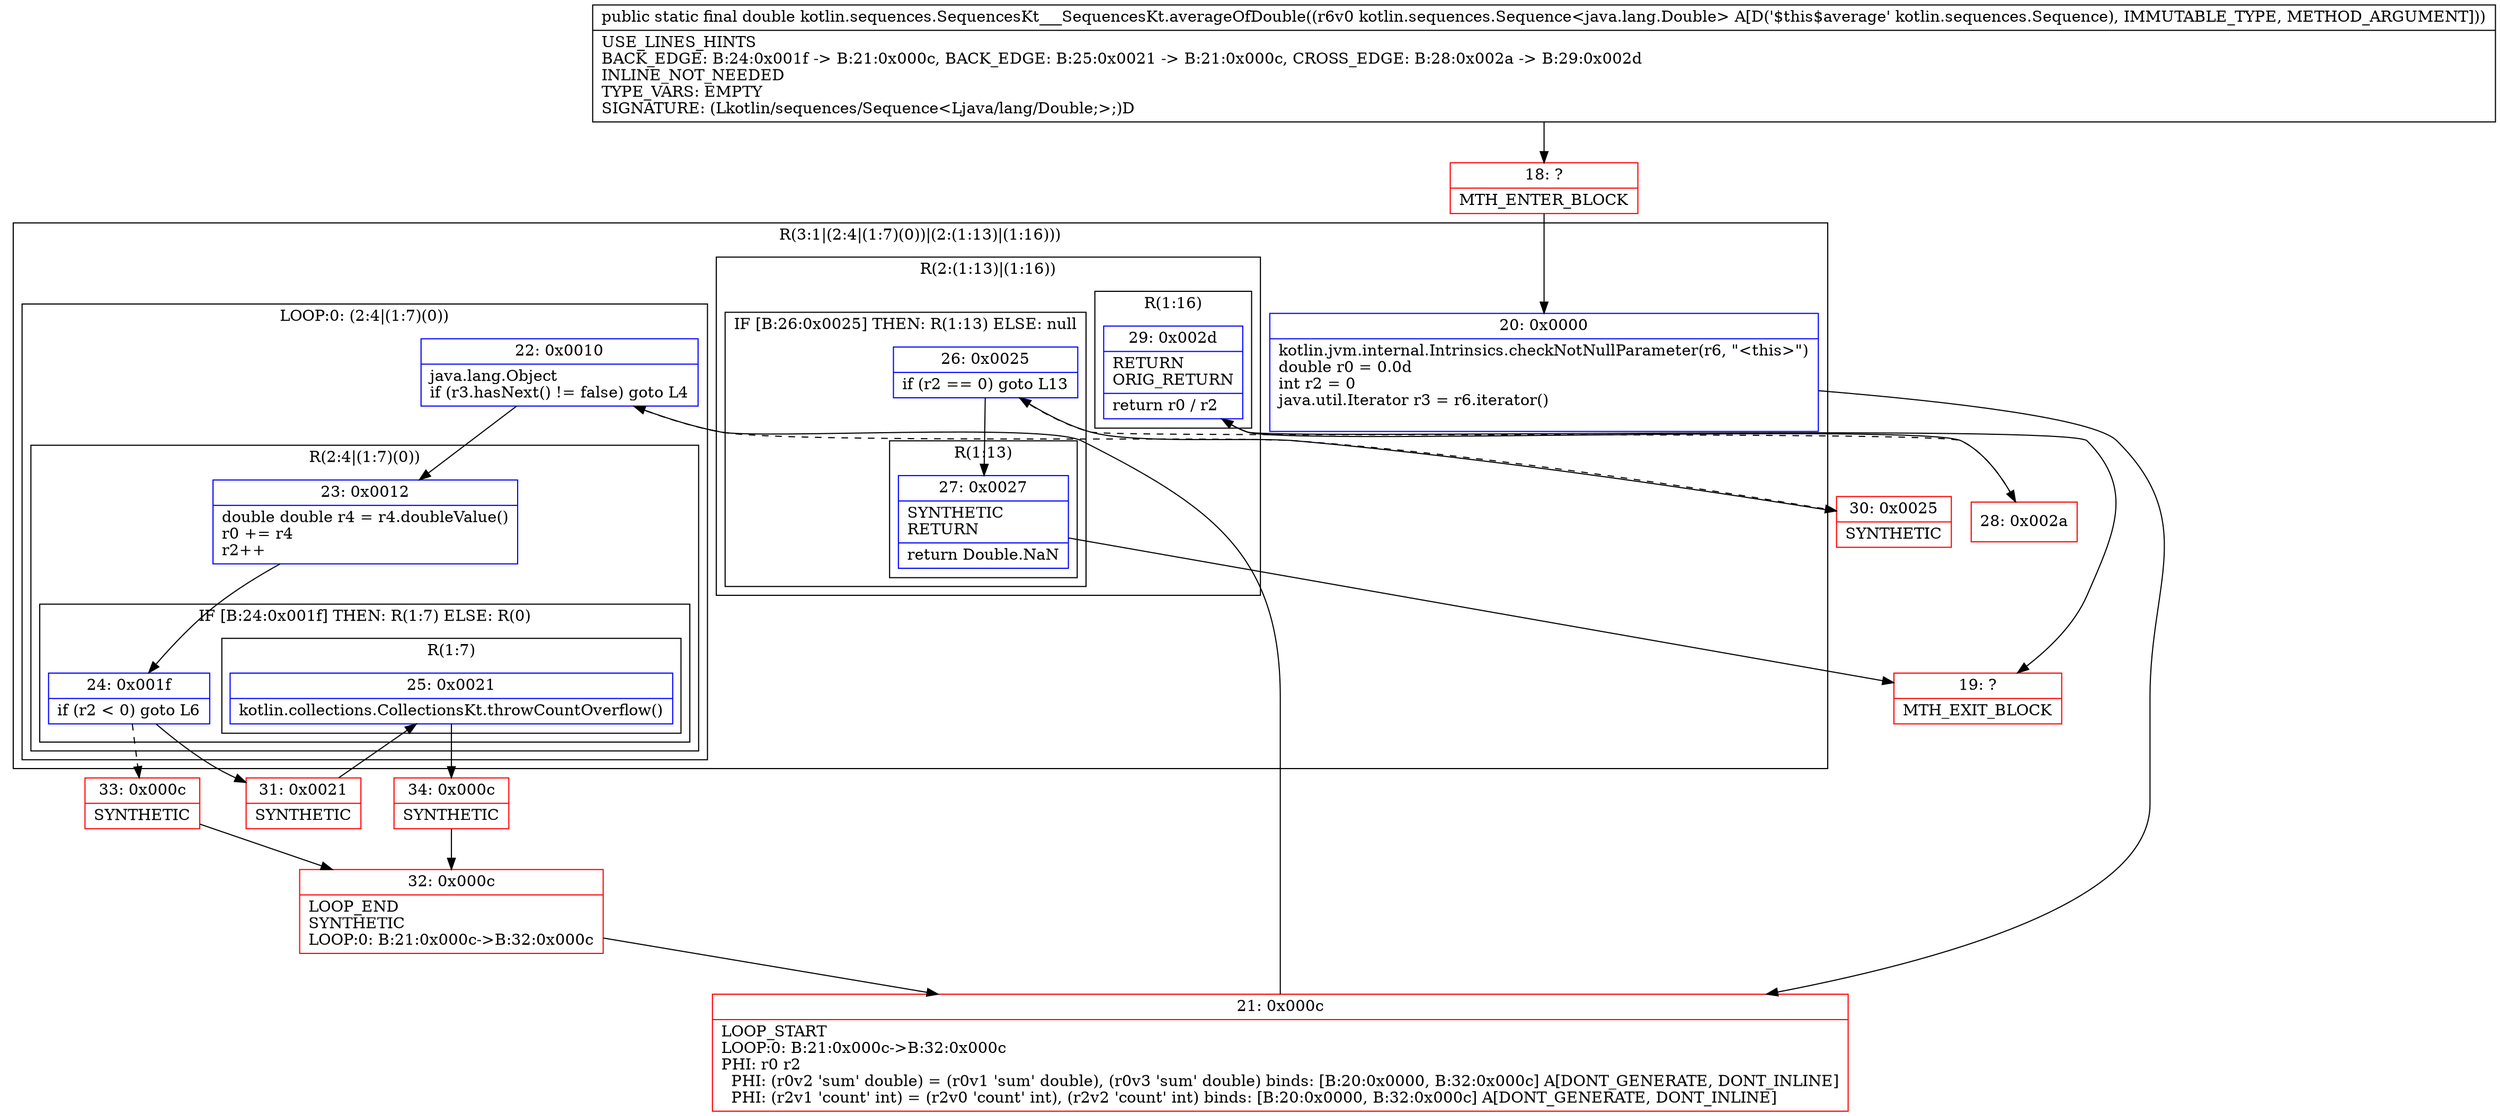 digraph "CFG forkotlin.sequences.SequencesKt___SequencesKt.averageOfDouble(Lkotlin\/sequences\/Sequence;)D" {
subgraph cluster_Region_1371849662 {
label = "R(3:1|(2:4|(1:7)(0))|(2:(1:13)|(1:16)))";
node [shape=record,color=blue];
Node_20 [shape=record,label="{20\:\ 0x0000|kotlin.jvm.internal.Intrinsics.checkNotNullParameter(r6, \"\<this\>\")\ldouble r0 = 0.0d\lint r2 = 0\ljava.util.Iterator r3 = r6.iterator()\l\l}"];
subgraph cluster_LoopRegion_1373439019 {
label = "LOOP:0: (2:4|(1:7)(0))";
node [shape=record,color=blue];
Node_22 [shape=record,label="{22\:\ 0x0010|java.lang.Object \lif (r3.hasNext() != false) goto L4\l}"];
subgraph cluster_Region_1879825315 {
label = "R(2:4|(1:7)(0))";
node [shape=record,color=blue];
Node_23 [shape=record,label="{23\:\ 0x0012|double double r4 = r4.doubleValue()\lr0 += r4\lr2++\l}"];
subgraph cluster_IfRegion_1584331191 {
label = "IF [B:24:0x001f] THEN: R(1:7) ELSE: R(0)";
node [shape=record,color=blue];
Node_24 [shape=record,label="{24\:\ 0x001f|if (r2 \< 0) goto L6\l}"];
subgraph cluster_Region_466482100 {
label = "R(1:7)";
node [shape=record,color=blue];
Node_25 [shape=record,label="{25\:\ 0x0021|kotlin.collections.CollectionsKt.throwCountOverflow()\l}"];
}
subgraph cluster_Region_1402288456 {
label = "R(0)";
node [shape=record,color=blue];
}
}
}
}
subgraph cluster_Region_1833105222 {
label = "R(2:(1:13)|(1:16))";
node [shape=record,color=blue];
subgraph cluster_IfRegion_700454402 {
label = "IF [B:26:0x0025] THEN: R(1:13) ELSE: null";
node [shape=record,color=blue];
Node_26 [shape=record,label="{26\:\ 0x0025|if (r2 == 0) goto L13\l}"];
subgraph cluster_Region_1418156697 {
label = "R(1:13)";
node [shape=record,color=blue];
Node_27 [shape=record,label="{27\:\ 0x0027|SYNTHETIC\lRETURN\l|return Double.NaN\l}"];
}
}
subgraph cluster_Region_1744548881 {
label = "R(1:16)";
node [shape=record,color=blue];
Node_29 [shape=record,label="{29\:\ 0x002d|RETURN\lORIG_RETURN\l|return r0 \/ r2\l}"];
}
}
}
Node_18 [shape=record,color=red,label="{18\:\ ?|MTH_ENTER_BLOCK\l}"];
Node_21 [shape=record,color=red,label="{21\:\ 0x000c|LOOP_START\lLOOP:0: B:21:0x000c\-\>B:32:0x000c\lPHI: r0 r2 \l  PHI: (r0v2 'sum' double) = (r0v1 'sum' double), (r0v3 'sum' double) binds: [B:20:0x0000, B:32:0x000c] A[DONT_GENERATE, DONT_INLINE]\l  PHI: (r2v1 'count' int) = (r2v0 'count' int), (r2v2 'count' int) binds: [B:20:0x0000, B:32:0x000c] A[DONT_GENERATE, DONT_INLINE]\l}"];
Node_31 [shape=record,color=red,label="{31\:\ 0x0021|SYNTHETIC\l}"];
Node_34 [shape=record,color=red,label="{34\:\ 0x000c|SYNTHETIC\l}"];
Node_32 [shape=record,color=red,label="{32\:\ 0x000c|LOOP_END\lSYNTHETIC\lLOOP:0: B:21:0x000c\-\>B:32:0x000c\l}"];
Node_33 [shape=record,color=red,label="{33\:\ 0x000c|SYNTHETIC\l}"];
Node_30 [shape=record,color=red,label="{30\:\ 0x0025|SYNTHETIC\l}"];
Node_19 [shape=record,color=red,label="{19\:\ ?|MTH_EXIT_BLOCK\l}"];
Node_28 [shape=record,color=red,label="{28\:\ 0x002a}"];
MethodNode[shape=record,label="{public static final double kotlin.sequences.SequencesKt___SequencesKt.averageOfDouble((r6v0 kotlin.sequences.Sequence\<java.lang.Double\> A[D('$this$average' kotlin.sequences.Sequence), IMMUTABLE_TYPE, METHOD_ARGUMENT]))  | USE_LINES_HINTS\lBACK_EDGE: B:24:0x001f \-\> B:21:0x000c, BACK_EDGE: B:25:0x0021 \-\> B:21:0x000c, CROSS_EDGE: B:28:0x002a \-\> B:29:0x002d\lINLINE_NOT_NEEDED\lTYPE_VARS: EMPTY\lSIGNATURE: (Lkotlin\/sequences\/Sequence\<Ljava\/lang\/Double;\>;)D\l}"];
MethodNode -> Node_18;Node_20 -> Node_21;
Node_22 -> Node_23;
Node_22 -> Node_30[style=dashed];
Node_23 -> Node_24;
Node_24 -> Node_31;
Node_24 -> Node_33[style=dashed];
Node_25 -> Node_34;
Node_26 -> Node_27;
Node_26 -> Node_28[style=dashed];
Node_27 -> Node_19;
Node_29 -> Node_19;
Node_18 -> Node_20;
Node_21 -> Node_22;
Node_31 -> Node_25;
Node_34 -> Node_32;
Node_32 -> Node_21;
Node_33 -> Node_32;
Node_30 -> Node_26;
Node_28 -> Node_29;
}

